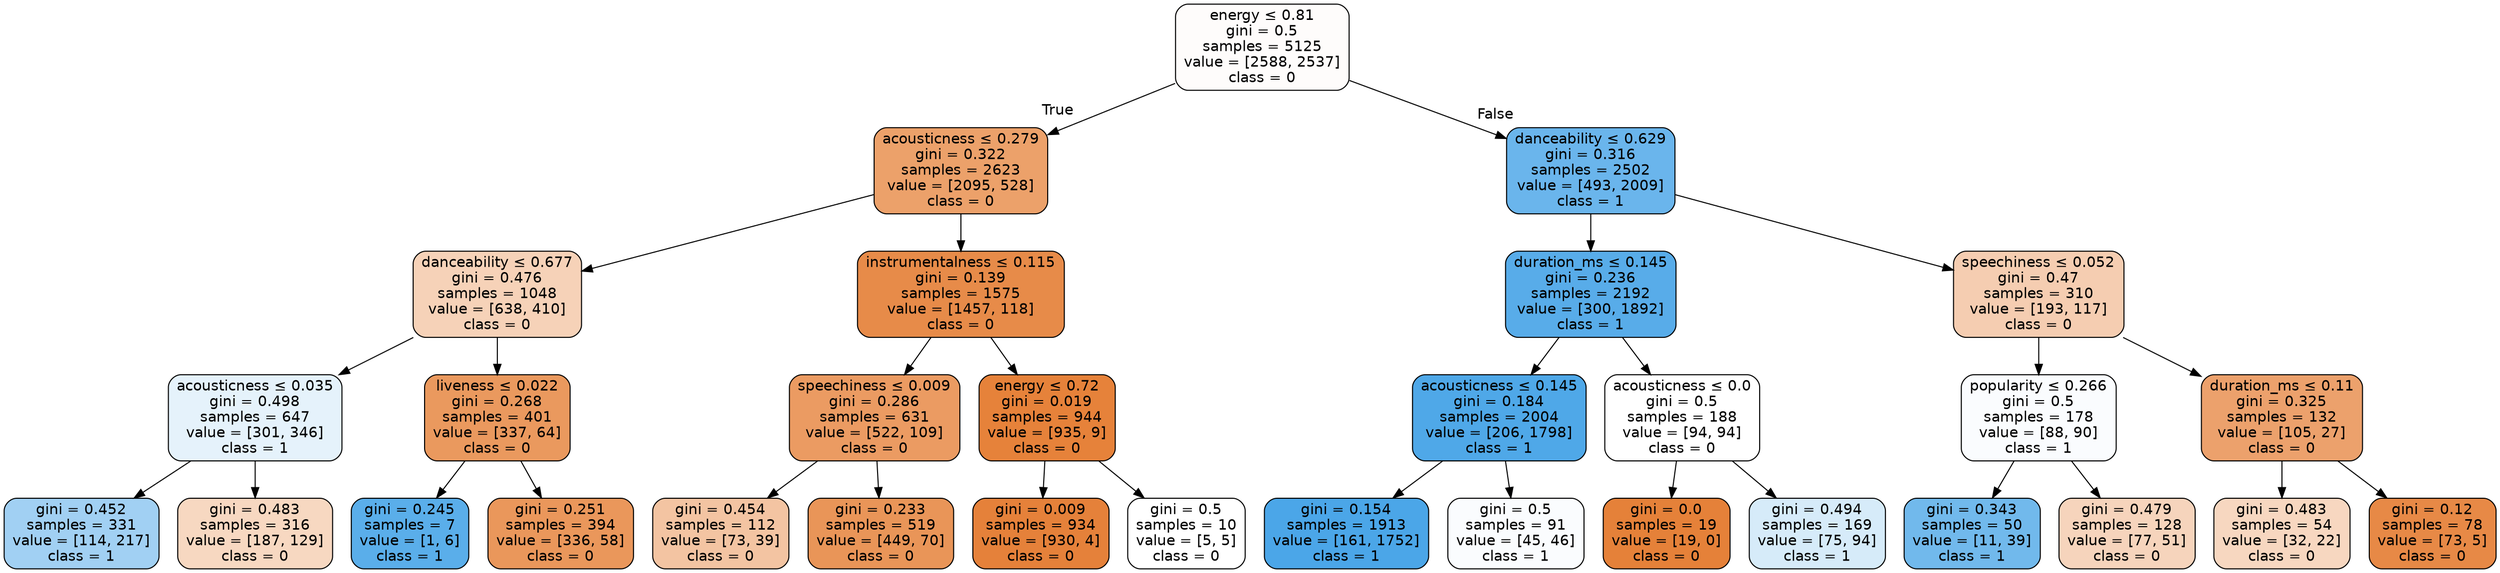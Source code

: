 digraph Tree {
node [shape=box, style="filled, rounded", color="black", fontname=helvetica] ;
edge [fontname=helvetica] ;
0 [label=<energy &le; 0.81<br/>gini = 0.5<br/>samples = 5125<br/>value = [2588, 2537]<br/>class = 0>, fillcolor="#e5813905"] ;
1 [label=<acousticness &le; 0.279<br/>gini = 0.322<br/>samples = 2623<br/>value = [2095, 528]<br/>class = 0>, fillcolor="#e58139bf"] ;
0 -> 1 [labeldistance=2.5, labelangle=45, headlabel="True"] ;
2 [label=<danceability &le; 0.677<br/>gini = 0.476<br/>samples = 1048<br/>value = [638, 410]<br/>class = 0>, fillcolor="#e581395b"] ;
1 -> 2 ;
3 [label=<acousticness &le; 0.035<br/>gini = 0.498<br/>samples = 647<br/>value = [301, 346]<br/>class = 1>, fillcolor="#399de521"] ;
2 -> 3 ;
4 [label=<gini = 0.452<br/>samples = 331<br/>value = [114, 217]<br/>class = 1>, fillcolor="#399de579"] ;
3 -> 4 ;
5 [label=<gini = 0.483<br/>samples = 316<br/>value = [187, 129]<br/>class = 0>, fillcolor="#e581394f"] ;
3 -> 5 ;
6 [label=<liveness &le; 0.022<br/>gini = 0.268<br/>samples = 401<br/>value = [337, 64]<br/>class = 0>, fillcolor="#e58139cf"] ;
2 -> 6 ;
7 [label=<gini = 0.245<br/>samples = 7<br/>value = [1, 6]<br/>class = 1>, fillcolor="#399de5d4"] ;
6 -> 7 ;
8 [label=<gini = 0.251<br/>samples = 394<br/>value = [336, 58]<br/>class = 0>, fillcolor="#e58139d3"] ;
6 -> 8 ;
9 [label=<instrumentalness &le; 0.115<br/>gini = 0.139<br/>samples = 1575<br/>value = [1457, 118]<br/>class = 0>, fillcolor="#e58139ea"] ;
1 -> 9 ;
10 [label=<speechiness &le; 0.009<br/>gini = 0.286<br/>samples = 631<br/>value = [522, 109]<br/>class = 0>, fillcolor="#e58139ca"] ;
9 -> 10 ;
11 [label=<gini = 0.454<br/>samples = 112<br/>value = [73, 39]<br/>class = 0>, fillcolor="#e5813977"] ;
10 -> 11 ;
12 [label=<gini = 0.233<br/>samples = 519<br/>value = [449, 70]<br/>class = 0>, fillcolor="#e58139d7"] ;
10 -> 12 ;
13 [label=<energy &le; 0.72<br/>gini = 0.019<br/>samples = 944<br/>value = [935, 9]<br/>class = 0>, fillcolor="#e58139fd"] ;
9 -> 13 ;
14 [label=<gini = 0.009<br/>samples = 934<br/>value = [930, 4]<br/>class = 0>, fillcolor="#e58139fe"] ;
13 -> 14 ;
15 [label=<gini = 0.5<br/>samples = 10<br/>value = [5, 5]<br/>class = 0>, fillcolor="#e5813900"] ;
13 -> 15 ;
16 [label=<danceability &le; 0.629<br/>gini = 0.316<br/>samples = 2502<br/>value = [493, 2009]<br/>class = 1>, fillcolor="#399de5c0"] ;
0 -> 16 [labeldistance=2.5, labelangle=-45, headlabel="False"] ;
17 [label=<duration_ms &le; 0.145<br/>gini = 0.236<br/>samples = 2192<br/>value = [300, 1892]<br/>class = 1>, fillcolor="#399de5d7"] ;
16 -> 17 ;
18 [label=<acousticness &le; 0.145<br/>gini = 0.184<br/>samples = 2004<br/>value = [206, 1798]<br/>class = 1>, fillcolor="#399de5e2"] ;
17 -> 18 ;
19 [label=<gini = 0.154<br/>samples = 1913<br/>value = [161, 1752]<br/>class = 1>, fillcolor="#399de5e8"] ;
18 -> 19 ;
20 [label=<gini = 0.5<br/>samples = 91<br/>value = [45, 46]<br/>class = 1>, fillcolor="#399de506"] ;
18 -> 20 ;
21 [label=<acousticness &le; 0.0<br/>gini = 0.5<br/>samples = 188<br/>value = [94, 94]<br/>class = 0>, fillcolor="#e5813900"] ;
17 -> 21 ;
22 [label=<gini = 0.0<br/>samples = 19<br/>value = [19, 0]<br/>class = 0>, fillcolor="#e58139ff"] ;
21 -> 22 ;
23 [label=<gini = 0.494<br/>samples = 169<br/>value = [75, 94]<br/>class = 1>, fillcolor="#399de534"] ;
21 -> 23 ;
24 [label=<speechiness &le; 0.052<br/>gini = 0.47<br/>samples = 310<br/>value = [193, 117]<br/>class = 0>, fillcolor="#e5813964"] ;
16 -> 24 ;
25 [label=<popularity &le; 0.266<br/>gini = 0.5<br/>samples = 178<br/>value = [88, 90]<br/>class = 1>, fillcolor="#399de506"] ;
24 -> 25 ;
26 [label=<gini = 0.343<br/>samples = 50<br/>value = [11, 39]<br/>class = 1>, fillcolor="#399de5b7"] ;
25 -> 26 ;
27 [label=<gini = 0.479<br/>samples = 128<br/>value = [77, 51]<br/>class = 0>, fillcolor="#e5813956"] ;
25 -> 27 ;
28 [label=<duration_ms &le; 0.11<br/>gini = 0.325<br/>samples = 132<br/>value = [105, 27]<br/>class = 0>, fillcolor="#e58139bd"] ;
24 -> 28 ;
29 [label=<gini = 0.483<br/>samples = 54<br/>value = [32, 22]<br/>class = 0>, fillcolor="#e5813950"] ;
28 -> 29 ;
30 [label=<gini = 0.12<br/>samples = 78<br/>value = [73, 5]<br/>class = 0>, fillcolor="#e58139ee"] ;
28 -> 30 ;
}